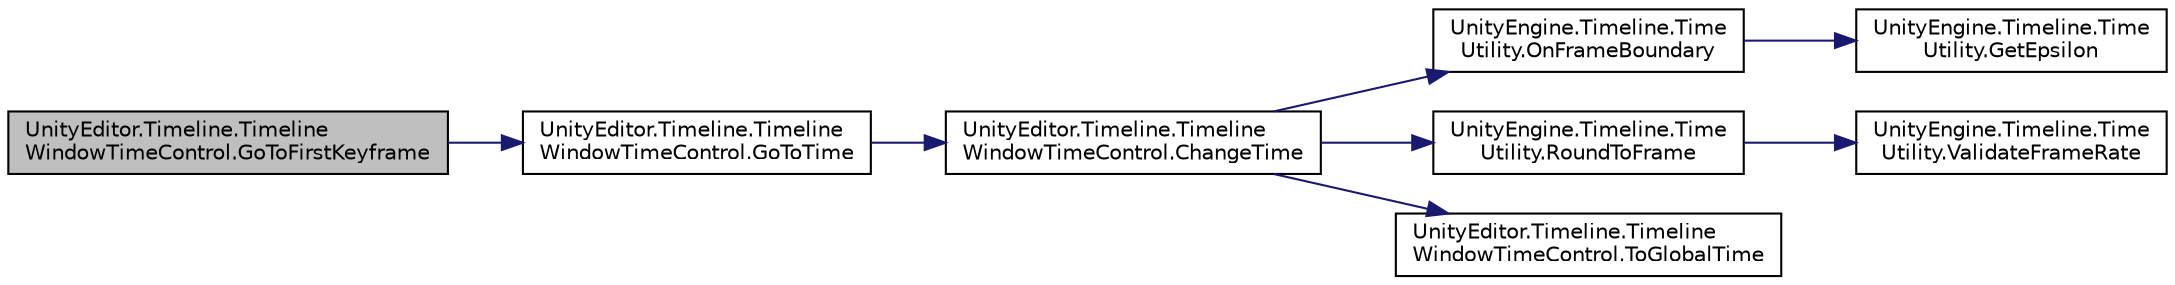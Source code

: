 digraph "UnityEditor.Timeline.TimelineWindowTimeControl.GoToFirstKeyframe"
{
 // LATEX_PDF_SIZE
  edge [fontname="Helvetica",fontsize="10",labelfontname="Helvetica",labelfontsize="10"];
  node [fontname="Helvetica",fontsize="10",shape=record];
  rankdir="LR";
  Node1 [label="UnityEditor.Timeline.Timeline\lWindowTimeControl.GoToFirstKeyframe",height=0.2,width=0.4,color="black", fillcolor="grey75", style="filled", fontcolor="black",tooltip=" "];
  Node1 -> Node2 [color="midnightblue",fontsize="10",style="solid",fontname="Helvetica"];
  Node2 [label="UnityEditor.Timeline.Timeline\lWindowTimeControl.GoToTime",height=0.2,width=0.4,color="black", fillcolor="white", style="filled",URL="$class_unity_editor_1_1_timeline_1_1_timeline_window_time_control.html#adb038a7fb567f8866a2451a33b785cff",tooltip=" "];
  Node2 -> Node3 [color="midnightblue",fontsize="10",style="solid",fontname="Helvetica"];
  Node3 [label="UnityEditor.Timeline.Timeline\lWindowTimeControl.ChangeTime",height=0.2,width=0.4,color="black", fillcolor="white", style="filled",URL="$class_unity_editor_1_1_timeline_1_1_timeline_window_time_control.html#a40356b2f6924ca2dc9cdbe4d677fb0b5",tooltip=" "];
  Node3 -> Node4 [color="midnightblue",fontsize="10",style="solid",fontname="Helvetica"];
  Node4 [label="UnityEngine.Timeline.Time\lUtility.OnFrameBoundary",height=0.2,width=0.4,color="black", fillcolor="white", style="filled",URL="$class_unity_engine_1_1_timeline_1_1_time_utility.html#a37dd4fa26a877bdb5aaaabe10142f759",tooltip=" "];
  Node4 -> Node5 [color="midnightblue",fontsize="10",style="solid",fontname="Helvetica"];
  Node5 [label="UnityEngine.Timeline.Time\lUtility.GetEpsilon",height=0.2,width=0.4,color="black", fillcolor="white", style="filled",URL="$class_unity_engine_1_1_timeline_1_1_time_utility.html#aeed679a4863c031fdda6c69bb692acc1",tooltip=" "];
  Node3 -> Node6 [color="midnightblue",fontsize="10",style="solid",fontname="Helvetica"];
  Node6 [label="UnityEngine.Timeline.Time\lUtility.RoundToFrame",height=0.2,width=0.4,color="black", fillcolor="white", style="filled",URL="$class_unity_engine_1_1_timeline_1_1_time_utility.html#ad48a823919b02af48ca5f6d97dab773b",tooltip=" "];
  Node6 -> Node7 [color="midnightblue",fontsize="10",style="solid",fontname="Helvetica"];
  Node7 [label="UnityEngine.Timeline.Time\lUtility.ValidateFrameRate",height=0.2,width=0.4,color="black", fillcolor="white", style="filled",URL="$class_unity_engine_1_1_timeline_1_1_time_utility.html#a08c330d0c8ec3b2d1331e41cb6d22917",tooltip=" "];
  Node3 -> Node8 [color="midnightblue",fontsize="10",style="solid",fontname="Helvetica"];
  Node8 [label="UnityEditor.Timeline.Timeline\lWindowTimeControl.ToGlobalTime",height=0.2,width=0.4,color="black", fillcolor="white", style="filled",URL="$class_unity_editor_1_1_timeline_1_1_timeline_window_time_control.html#af3591ff3421b20d0e8545c13bb0a1d48",tooltip=" "];
}
